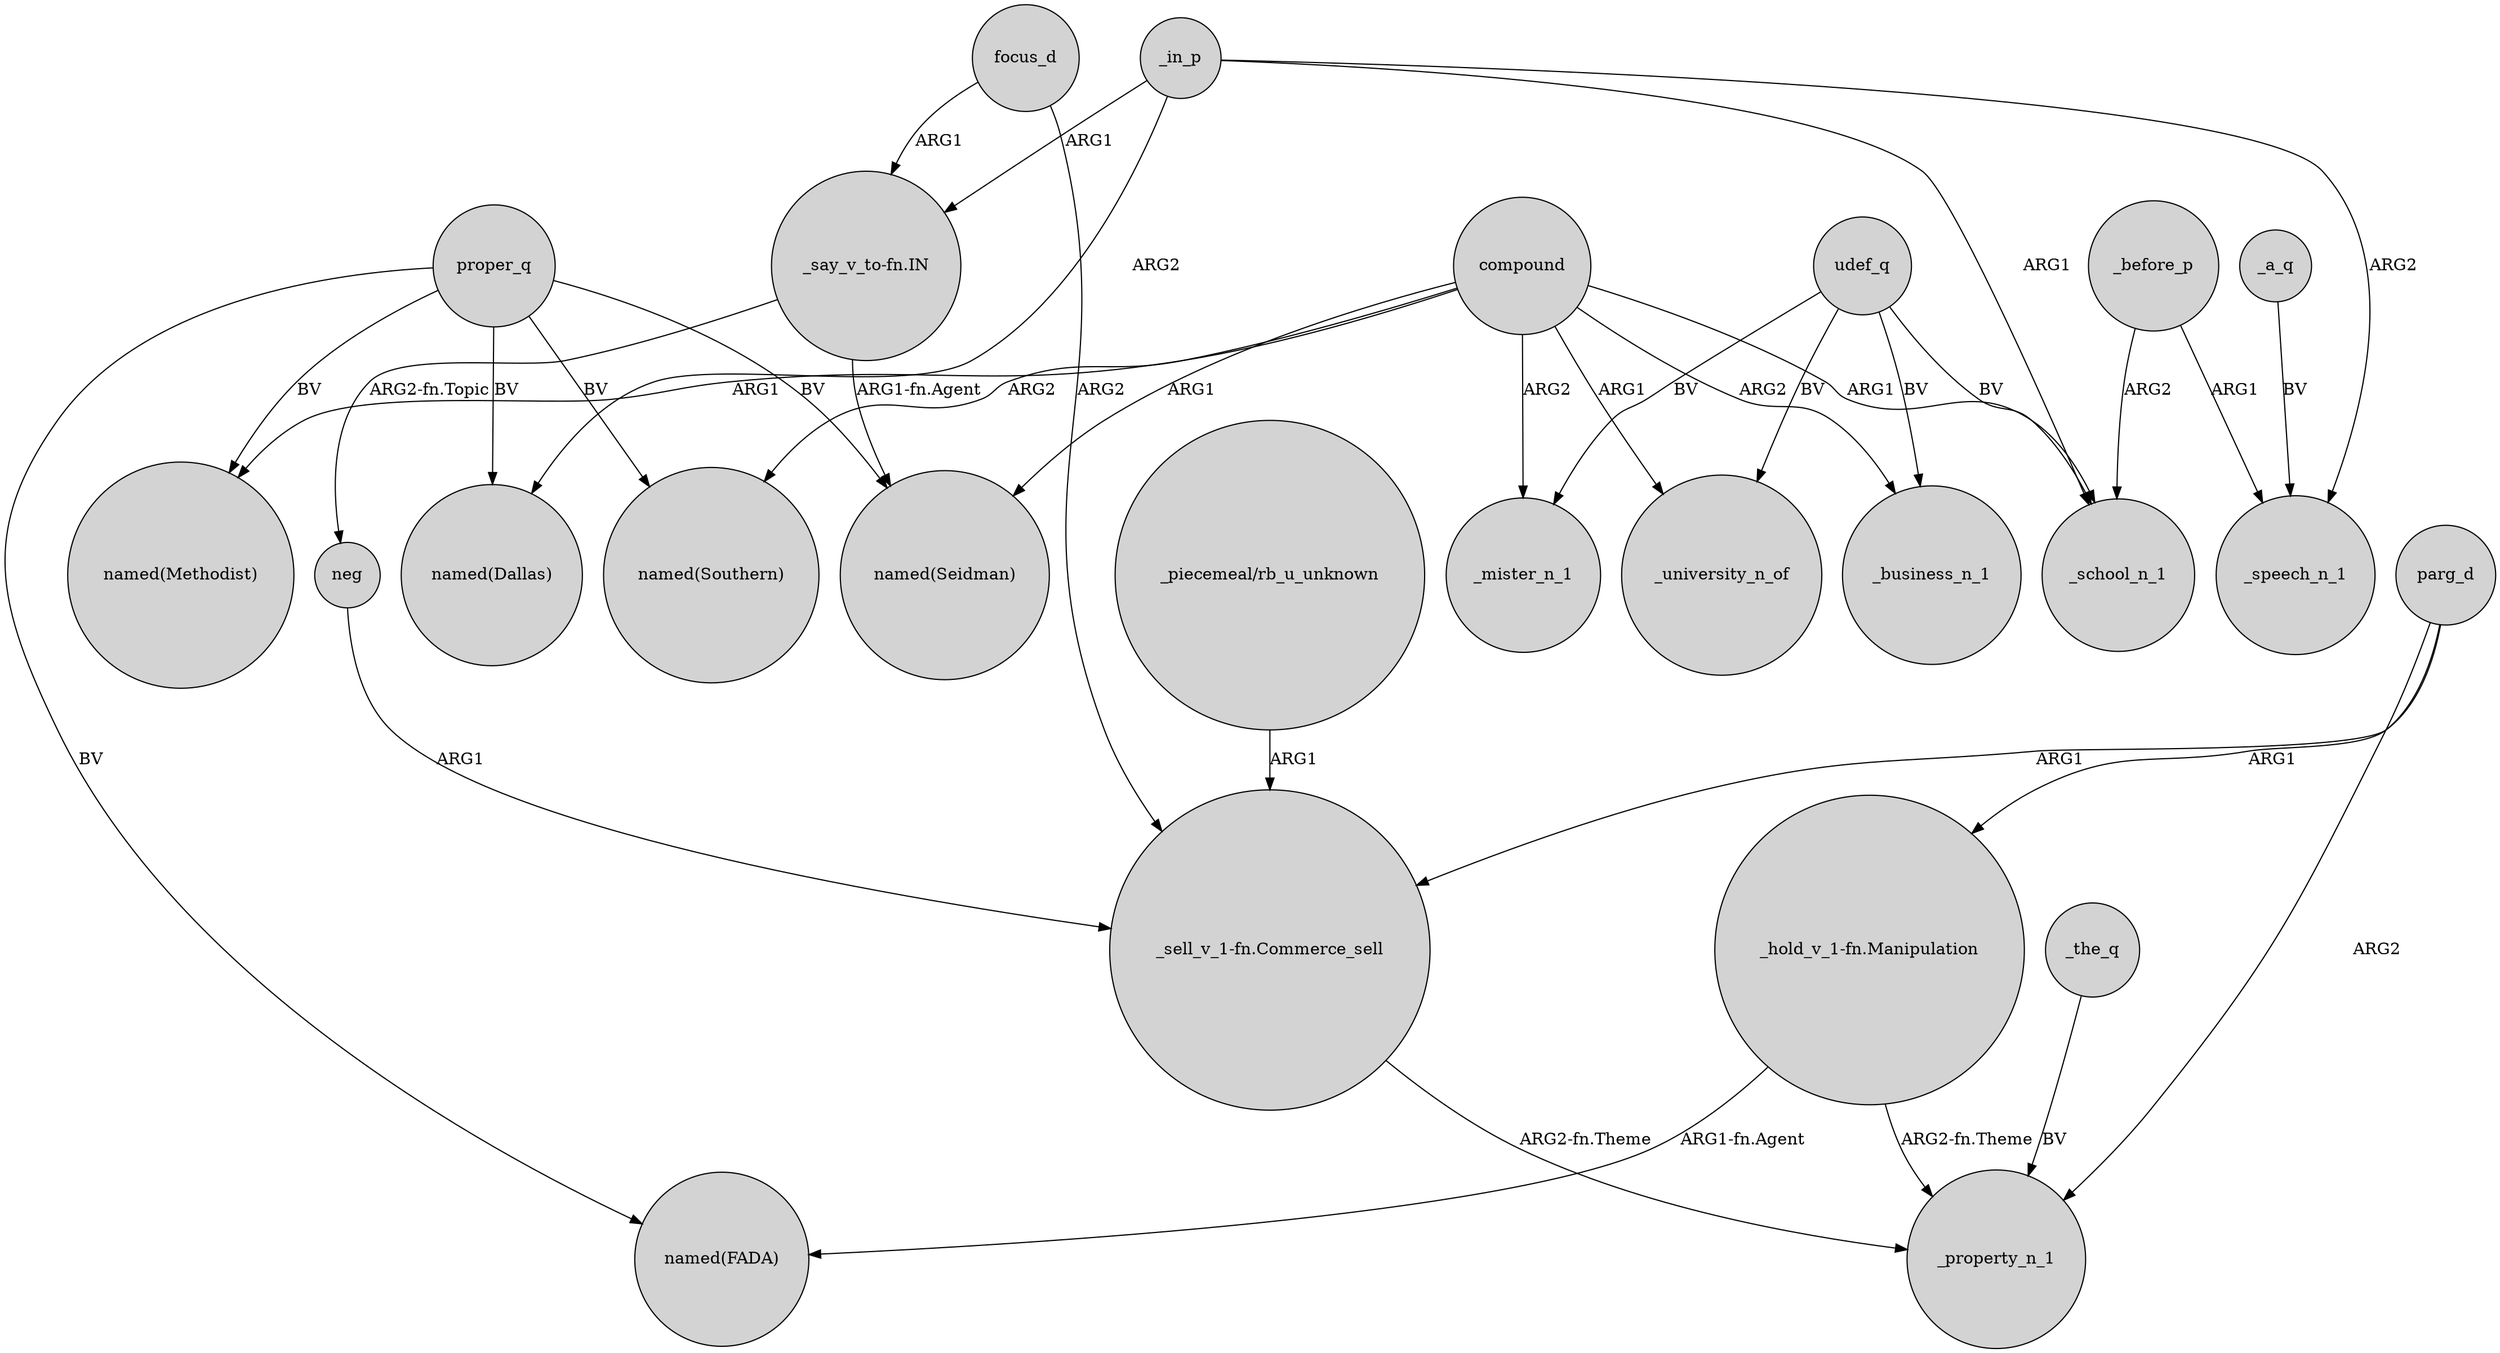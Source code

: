 digraph {
	node [shape=circle style=filled]
	"_hold_v_1-fn.Manipulation" -> _property_n_1 [label="ARG2-fn.Theme"]
	proper_q -> "named(FADA)" [label=BV]
	_in_p -> "_say_v_to-fn.IN" [label=ARG1]
	"_say_v_to-fn.IN" -> "named(Seidman)" [label="ARG1-fn.Agent"]
	compound -> _school_n_1 [label=ARG1]
	compound -> _mister_n_1 [label=ARG2]
	focus_d -> "_sell_v_1-fn.Commerce_sell" [label=ARG2]
	compound -> "named(Southern)" [label=ARG2]
	udef_q -> _mister_n_1 [label=BV]
	parg_d -> "_sell_v_1-fn.Commerce_sell" [label=ARG1]
	"_hold_v_1-fn.Manipulation" -> "named(FADA)" [label="ARG1-fn.Agent"]
	proper_q -> "named(Methodist)" [label=BV]
	"_sell_v_1-fn.Commerce_sell" -> _property_n_1 [label="ARG2-fn.Theme"]
	udef_q -> _university_n_of [label=BV]
	_in_p -> _school_n_1 [label=ARG1]
	_before_p -> _speech_n_1 [label=ARG1]
	parg_d -> _property_n_1 [label=ARG2]
	proper_q -> "named(Seidman)" [label=BV]
	proper_q -> "named(Southern)" [label=BV]
	neg -> "_sell_v_1-fn.Commerce_sell" [label=ARG1]
	parg_d -> "_hold_v_1-fn.Manipulation" [label=ARG1]
	_the_q -> _property_n_1 [label=BV]
	_before_p -> _school_n_1 [label=ARG2]
	compound -> _business_n_1 [label=ARG2]
	compound -> "named(Methodist)" [label=ARG1]
	_in_p -> _speech_n_1 [label=ARG2]
	"_say_v_to-fn.IN" -> neg [label="ARG2-fn.Topic"]
	udef_q -> _business_n_1 [label=BV]
	proper_q -> "named(Dallas)" [label=BV]
	_a_q -> _speech_n_1 [label=BV]
	_in_p -> "named(Dallas)" [label=ARG2]
	compound -> _university_n_of [label=ARG1]
	udef_q -> _school_n_1 [label=BV]
	compound -> "named(Seidman)" [label=ARG1]
	focus_d -> "_say_v_to-fn.IN" [label=ARG1]
	"_piecemeal/rb_u_unknown" -> "_sell_v_1-fn.Commerce_sell" [label=ARG1]
}
